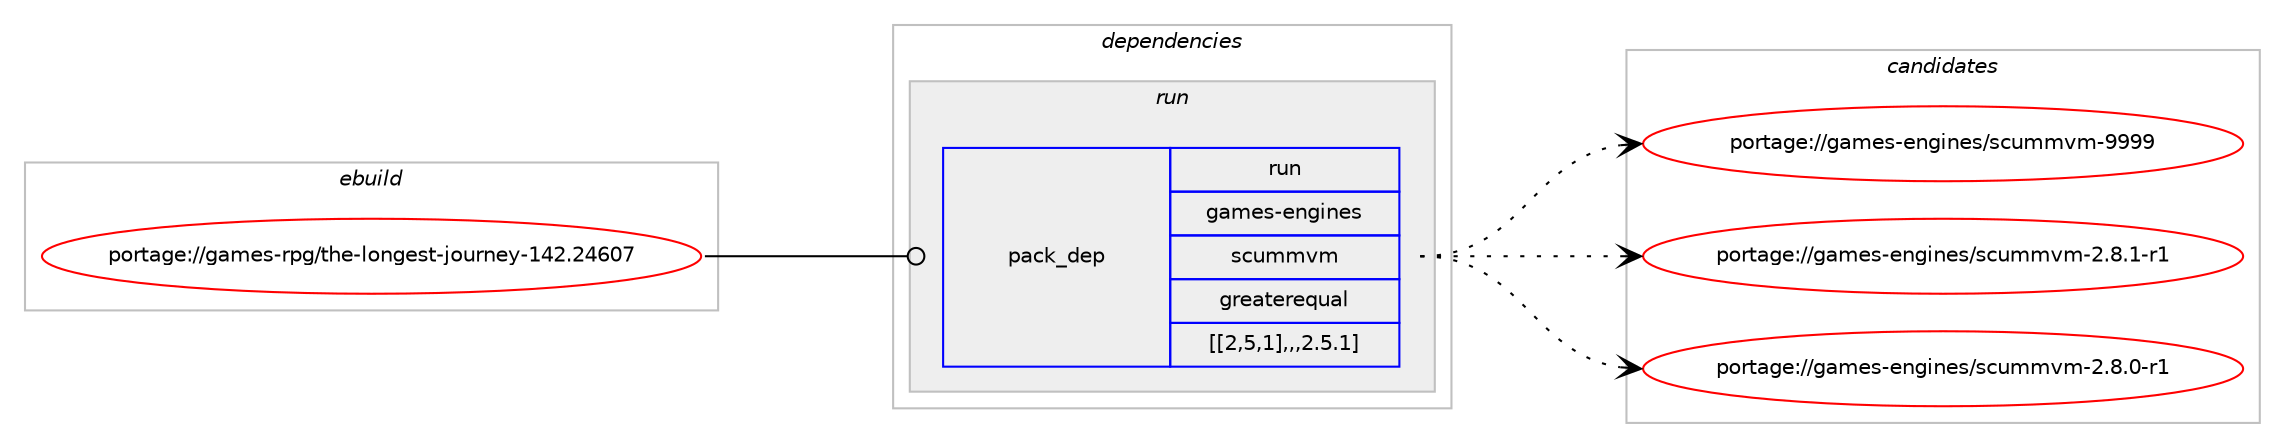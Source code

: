 digraph prolog {

# *************
# Graph options
# *************

newrank=true;
concentrate=true;
compound=true;
graph [rankdir=LR,fontname=Helvetica,fontsize=10,ranksep=1.5];#, ranksep=2.5, nodesep=0.2];
edge  [arrowhead=vee];
node  [fontname=Helvetica,fontsize=10];

# **********
# The ebuild
# **********

subgraph cluster_leftcol {
color=gray;
label=<<i>ebuild</i>>;
id [label="portage://games-rpg/the-longest-journey-142.24607", color=red, width=4, href="../games-rpg/the-longest-journey-142.24607.svg"];
}

# ****************
# The dependencies
# ****************

subgraph cluster_midcol {
color=gray;
label=<<i>dependencies</i>>;
subgraph cluster_compile {
fillcolor="#eeeeee";
style=filled;
label=<<i>compile</i>>;
}
subgraph cluster_compileandrun {
fillcolor="#eeeeee";
style=filled;
label=<<i>compile and run</i>>;
}
subgraph cluster_run {
fillcolor="#eeeeee";
style=filled;
label=<<i>run</i>>;
subgraph pack169382 {
dependency237954 [label=<<TABLE BORDER="0" CELLBORDER="1" CELLSPACING="0" CELLPADDING="4" WIDTH="220"><TR><TD ROWSPAN="6" CELLPADDING="30">pack_dep</TD></TR><TR><TD WIDTH="110">run</TD></TR><TR><TD>games-engines</TD></TR><TR><TD>scummvm</TD></TR><TR><TD>greaterequal</TD></TR><TR><TD>[[2,5,1],,,2.5.1]</TD></TR></TABLE>>, shape=none, color=blue];
}
id:e -> dependency237954:w [weight=20,style="solid",arrowhead="odot"];
}
}

# **************
# The candidates
# **************

subgraph cluster_choices {
rank=same;
color=gray;
label=<<i>candidates</i>>;

subgraph choice169382 {
color=black;
nodesep=1;
choice103971091011154510111010310511010111547115991171091091181094557575757 [label="portage://games-engines/scummvm-9999", color=red, width=4,href="../games-engines/scummvm-9999.svg"];
choice103971091011154510111010310511010111547115991171091091181094550465646494511449 [label="portage://games-engines/scummvm-2.8.1-r1", color=red, width=4,href="../games-engines/scummvm-2.8.1-r1.svg"];
choice103971091011154510111010310511010111547115991171091091181094550465646484511449 [label="portage://games-engines/scummvm-2.8.0-r1", color=red, width=4,href="../games-engines/scummvm-2.8.0-r1.svg"];
dependency237954:e -> choice103971091011154510111010310511010111547115991171091091181094557575757:w [style=dotted,weight="100"];
dependency237954:e -> choice103971091011154510111010310511010111547115991171091091181094550465646494511449:w [style=dotted,weight="100"];
dependency237954:e -> choice103971091011154510111010310511010111547115991171091091181094550465646484511449:w [style=dotted,weight="100"];
}
}

}
